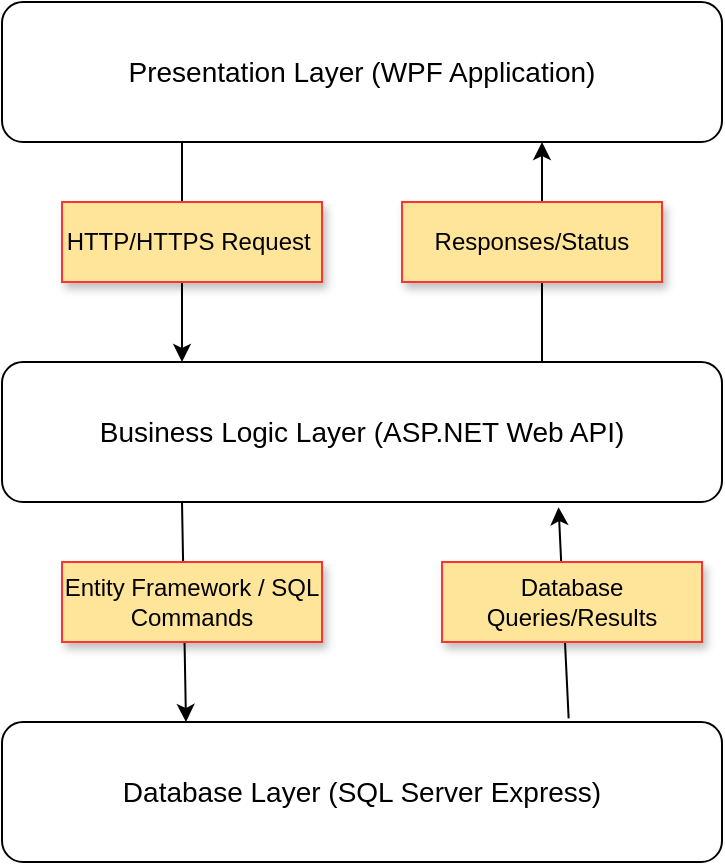 <mxfile version="24.7.8">
  <diagram id="C5RBs43oDa-KdzZeNtuy" name="Page-1">
    <mxGraphModel dx="1276" dy="606" grid="1" gridSize="10" guides="1" tooltips="1" connect="1" arrows="1" fold="1" page="1" pageScale="1" pageWidth="827" pageHeight="1169" math="0" shadow="0">
      <root>
        <mxCell id="WIyWlLk6GJQsqaUBKTNV-0" />
        <mxCell id="WIyWlLk6GJQsqaUBKTNV-1" parent="WIyWlLk6GJQsqaUBKTNV-0" />
        <mxCell id="WIyWlLk6GJQsqaUBKTNV-3" value="&lt;span style=&quot;font-size: 14px;&quot;&gt;Presentation Layer (WPF Application)&lt;/span&gt;" style="rounded=1;whiteSpace=wrap;html=1;fontSize=12;glass=0;strokeWidth=1;shadow=0;" parent="WIyWlLk6GJQsqaUBKTNV-1" vertex="1">
          <mxGeometry x="200" y="60" width="360" height="70" as="geometry" />
        </mxCell>
        <mxCell id="0clCp45zNn6M-gy2TC8z-0" value="&lt;span style=&quot;font-size: 14px;&quot;&gt;Business Logic Layer (ASP.NET Web API)&lt;/span&gt;" style="rounded=1;whiteSpace=wrap;html=1;fontSize=12;glass=0;strokeWidth=1;shadow=0;" vertex="1" parent="WIyWlLk6GJQsqaUBKTNV-1">
          <mxGeometry x="200" y="240" width="360" height="70" as="geometry" />
        </mxCell>
        <mxCell id="0clCp45zNn6M-gy2TC8z-1" value="&lt;span style=&quot;font-size: 14px;&quot;&gt;Database Layer (SQL Server Express)&lt;/span&gt;" style="rounded=1;whiteSpace=wrap;html=1;fontSize=12;glass=0;strokeWidth=1;shadow=0;" vertex="1" parent="WIyWlLk6GJQsqaUBKTNV-1">
          <mxGeometry x="200" y="420" width="360" height="70" as="geometry" />
        </mxCell>
        <mxCell id="0clCp45zNn6M-gy2TC8z-2" value="" style="endArrow=classic;html=1;rounded=0;entryX=0.75;entryY=1;entryDx=0;entryDy=0;exitX=0.75;exitY=0;exitDx=0;exitDy=0;" edge="1" parent="WIyWlLk6GJQsqaUBKTNV-1" source="0clCp45zNn6M-gy2TC8z-0" target="WIyWlLk6GJQsqaUBKTNV-3">
          <mxGeometry width="50" height="50" relative="1" as="geometry">
            <mxPoint x="390" y="340" as="sourcePoint" />
            <mxPoint x="440" y="290" as="targetPoint" />
          </mxGeometry>
        </mxCell>
        <mxCell id="0clCp45zNn6M-gy2TC8z-3" value="" style="endArrow=classic;html=1;rounded=0;entryX=0.25;entryY=0;entryDx=0;entryDy=0;exitX=0.25;exitY=1;exitDx=0;exitDy=0;" edge="1" parent="WIyWlLk6GJQsqaUBKTNV-1" source="WIyWlLk6GJQsqaUBKTNV-3" target="0clCp45zNn6M-gy2TC8z-0">
          <mxGeometry width="50" height="50" relative="1" as="geometry">
            <mxPoint x="390" y="340" as="sourcePoint" />
            <mxPoint x="440" y="290" as="targetPoint" />
          </mxGeometry>
        </mxCell>
        <mxCell id="0clCp45zNn6M-gy2TC8z-4" value="" style="endArrow=classic;html=1;rounded=0;exitX=0.25;exitY=1;exitDx=0;exitDy=0;" edge="1" parent="WIyWlLk6GJQsqaUBKTNV-1" source="0clCp45zNn6M-gy2TC8z-0">
          <mxGeometry width="50" height="50" relative="1" as="geometry">
            <mxPoint x="340" y="310" as="sourcePoint" />
            <mxPoint x="292" y="420" as="targetPoint" />
          </mxGeometry>
        </mxCell>
        <mxCell id="0clCp45zNn6M-gy2TC8z-5" value="" style="endArrow=classic;html=1;rounded=0;exitX=0.787;exitY=-0.026;exitDx=0;exitDy=0;exitPerimeter=0;entryX=0.773;entryY=1.037;entryDx=0;entryDy=0;entryPerimeter=0;" edge="1" parent="WIyWlLk6GJQsqaUBKTNV-1" source="0clCp45zNn6M-gy2TC8z-1" target="0clCp45zNn6M-gy2TC8z-0">
          <mxGeometry width="50" height="50" relative="1" as="geometry">
            <mxPoint x="450" y="330" as="sourcePoint" />
            <mxPoint x="520" y="350" as="targetPoint" />
          </mxGeometry>
        </mxCell>
        <mxCell id="0clCp45zNn6M-gy2TC8z-6" value="HTTP/HTTPS Request&amp;nbsp;" style="text;html=1;align=center;verticalAlign=middle;whiteSpace=wrap;rounded=0;strokeColor=#FF3333;shadow=1;fillColor=#FFE599;" vertex="1" parent="WIyWlLk6GJQsqaUBKTNV-1">
          <mxGeometry x="230" y="160" width="130" height="40" as="geometry" />
        </mxCell>
        <mxCell id="0clCp45zNn6M-gy2TC8z-10" value="Responses/Status" style="text;html=1;align=center;verticalAlign=middle;whiteSpace=wrap;rounded=0;strokeColor=#FF3333;shadow=1;fillColor=#FFE599;" vertex="1" parent="WIyWlLk6GJQsqaUBKTNV-1">
          <mxGeometry x="400" y="160" width="130" height="40" as="geometry" />
        </mxCell>
        <mxCell id="0clCp45zNn6M-gy2TC8z-12" value="Entity Framework / SQL Commands" style="text;html=1;align=center;verticalAlign=middle;whiteSpace=wrap;rounded=0;strokeColor=#FF3333;shadow=1;fillColor=#FFE599;" vertex="1" parent="WIyWlLk6GJQsqaUBKTNV-1">
          <mxGeometry x="230" y="340" width="130" height="40" as="geometry" />
        </mxCell>
        <mxCell id="0clCp45zNn6M-gy2TC8z-13" value="Database Queries/Results" style="text;html=1;align=center;verticalAlign=middle;whiteSpace=wrap;rounded=0;strokeColor=#FF3333;shadow=1;fillColor=#FFE599;" vertex="1" parent="WIyWlLk6GJQsqaUBKTNV-1">
          <mxGeometry x="420" y="340" width="130" height="40" as="geometry" />
        </mxCell>
      </root>
    </mxGraphModel>
  </diagram>
</mxfile>
